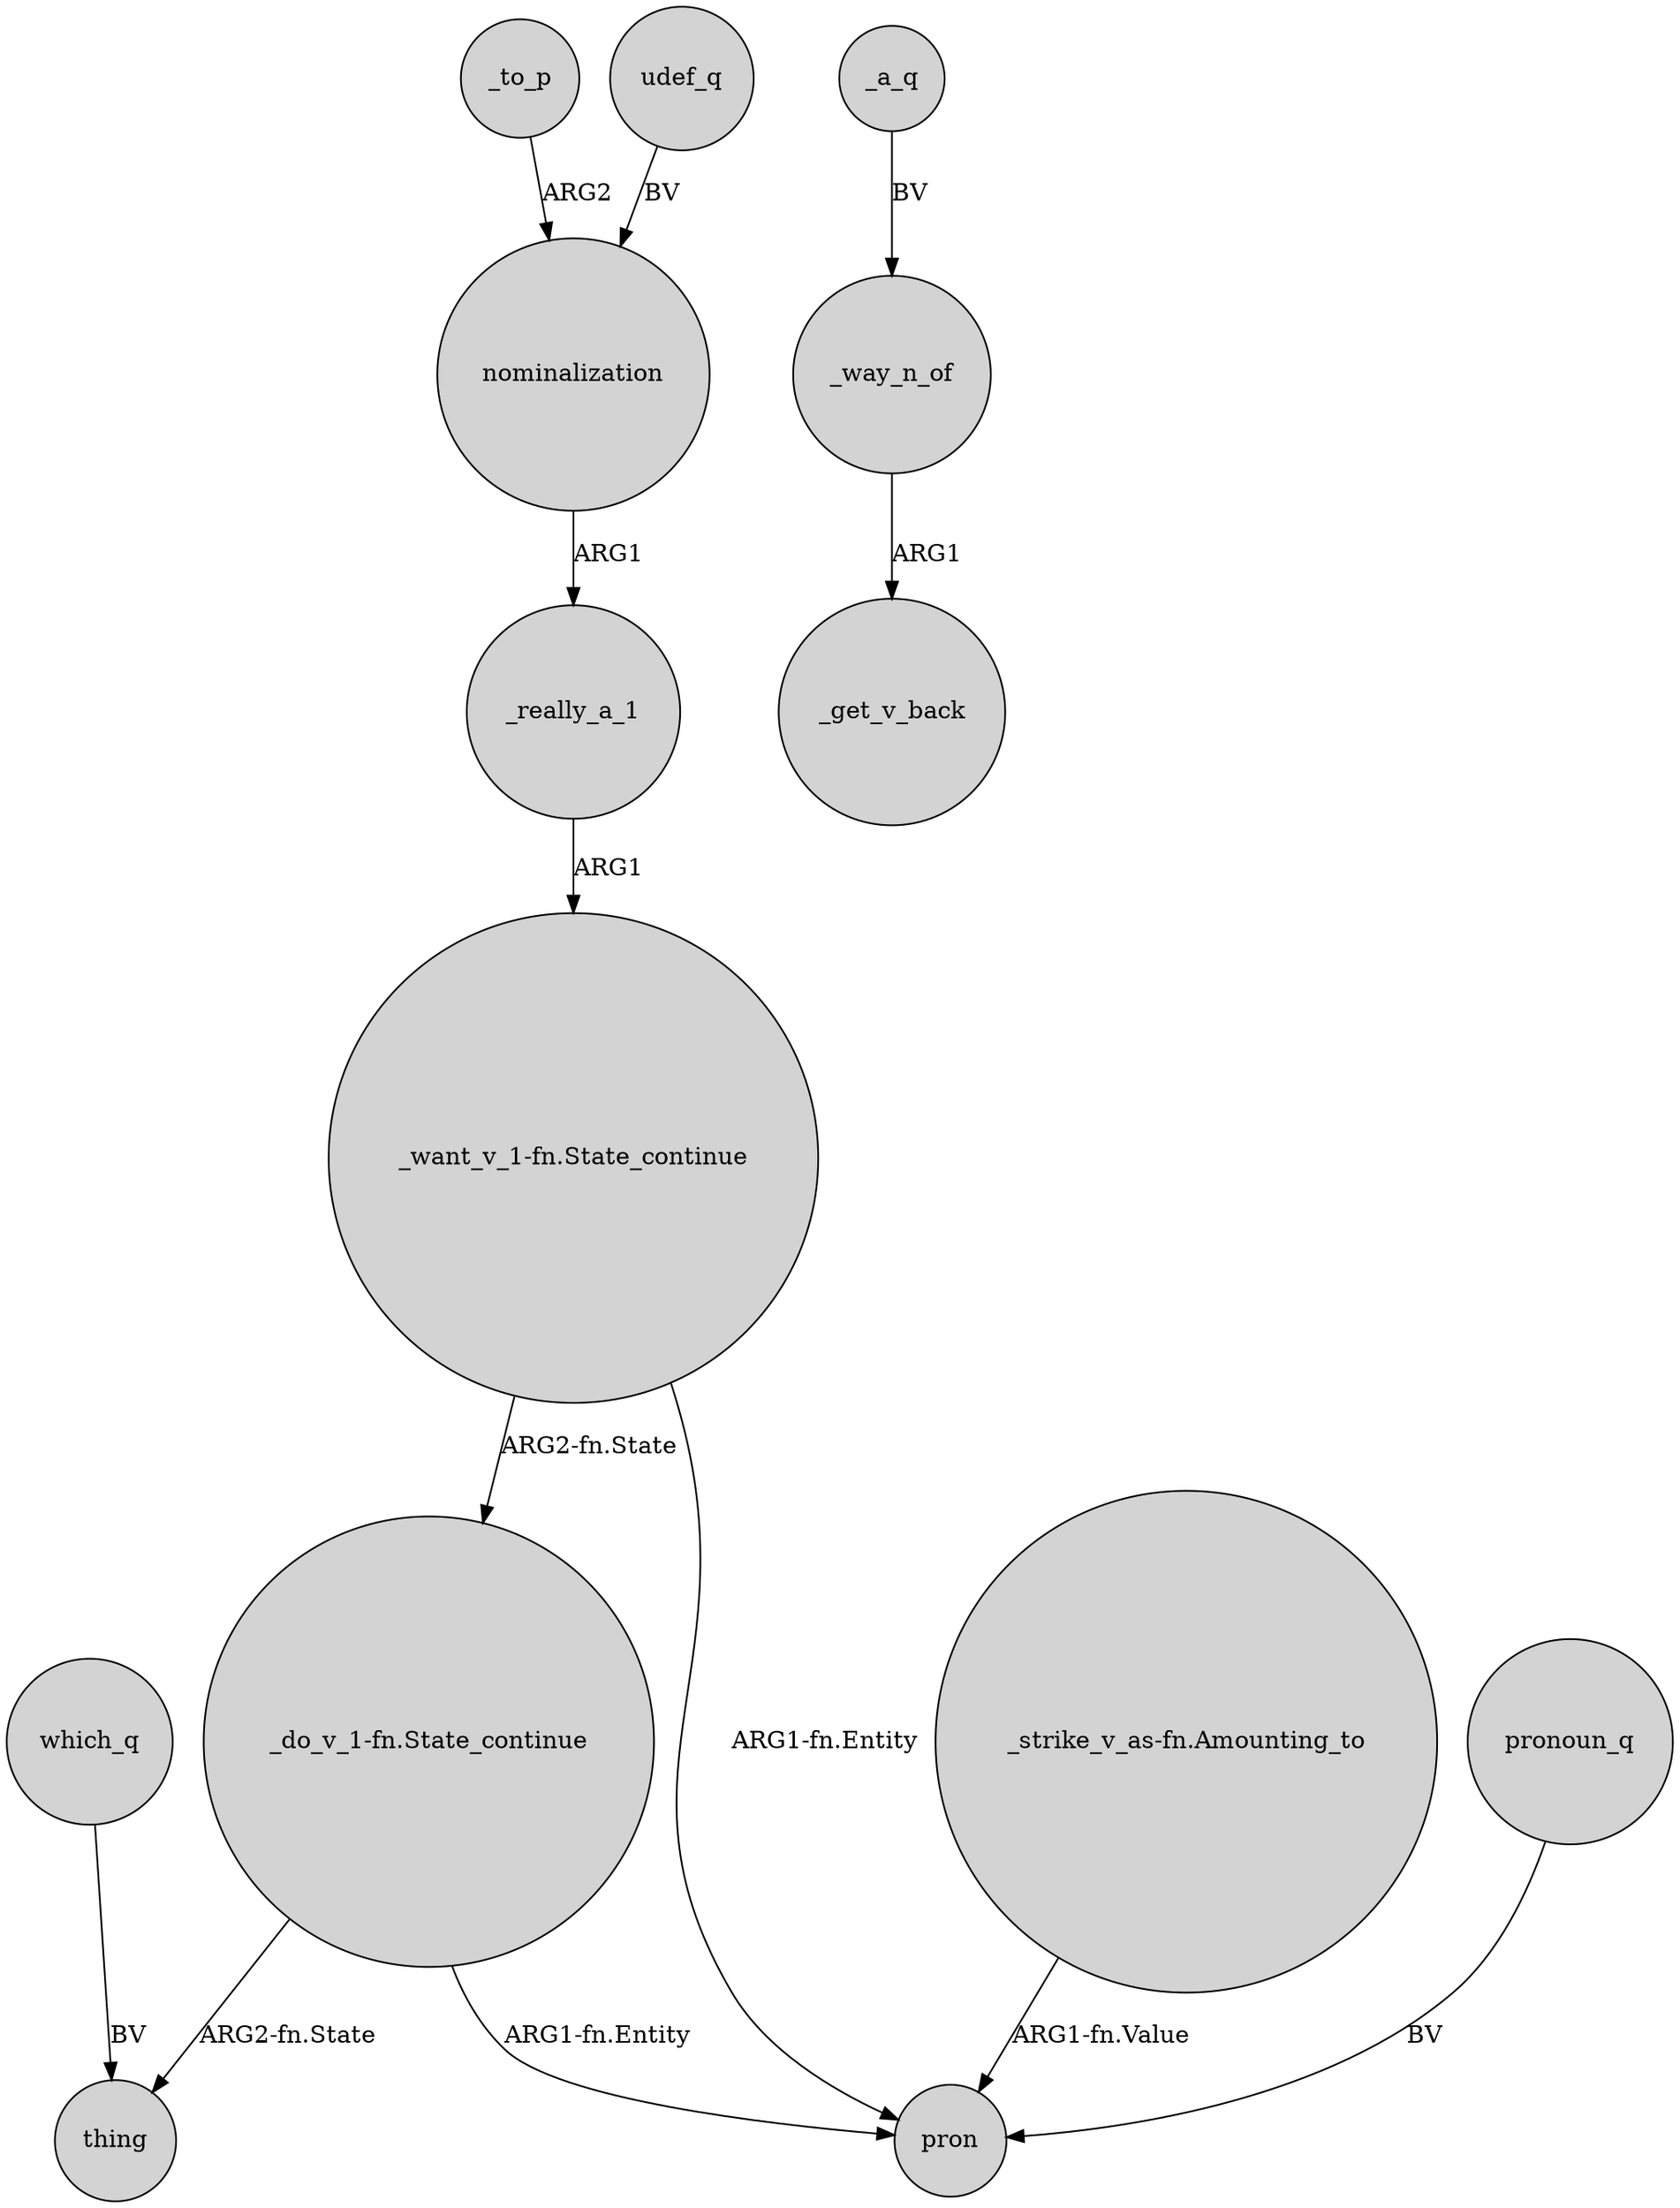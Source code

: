digraph {
	node [shape=circle style=filled]
	"_do_v_1-fn.State_continue" -> thing [label="ARG2-fn.State"]
	"_want_v_1-fn.State_continue" -> pron [label="ARG1-fn.Entity"]
	_really_a_1 -> "_want_v_1-fn.State_continue" [label=ARG1]
	_a_q -> _way_n_of [label=BV]
	"_want_v_1-fn.State_continue" -> "_do_v_1-fn.State_continue" [label="ARG2-fn.State"]
	which_q -> thing [label=BV]
	nominalization -> _really_a_1 [label=ARG1]
	"_strike_v_as-fn.Amounting_to" -> pron [label="ARG1-fn.Value"]
	_to_p -> nominalization [label=ARG2]
	_way_n_of -> _get_v_back [label=ARG1]
	pronoun_q -> pron [label=BV]
	udef_q -> nominalization [label=BV]
	"_do_v_1-fn.State_continue" -> pron [label="ARG1-fn.Entity"]
}
